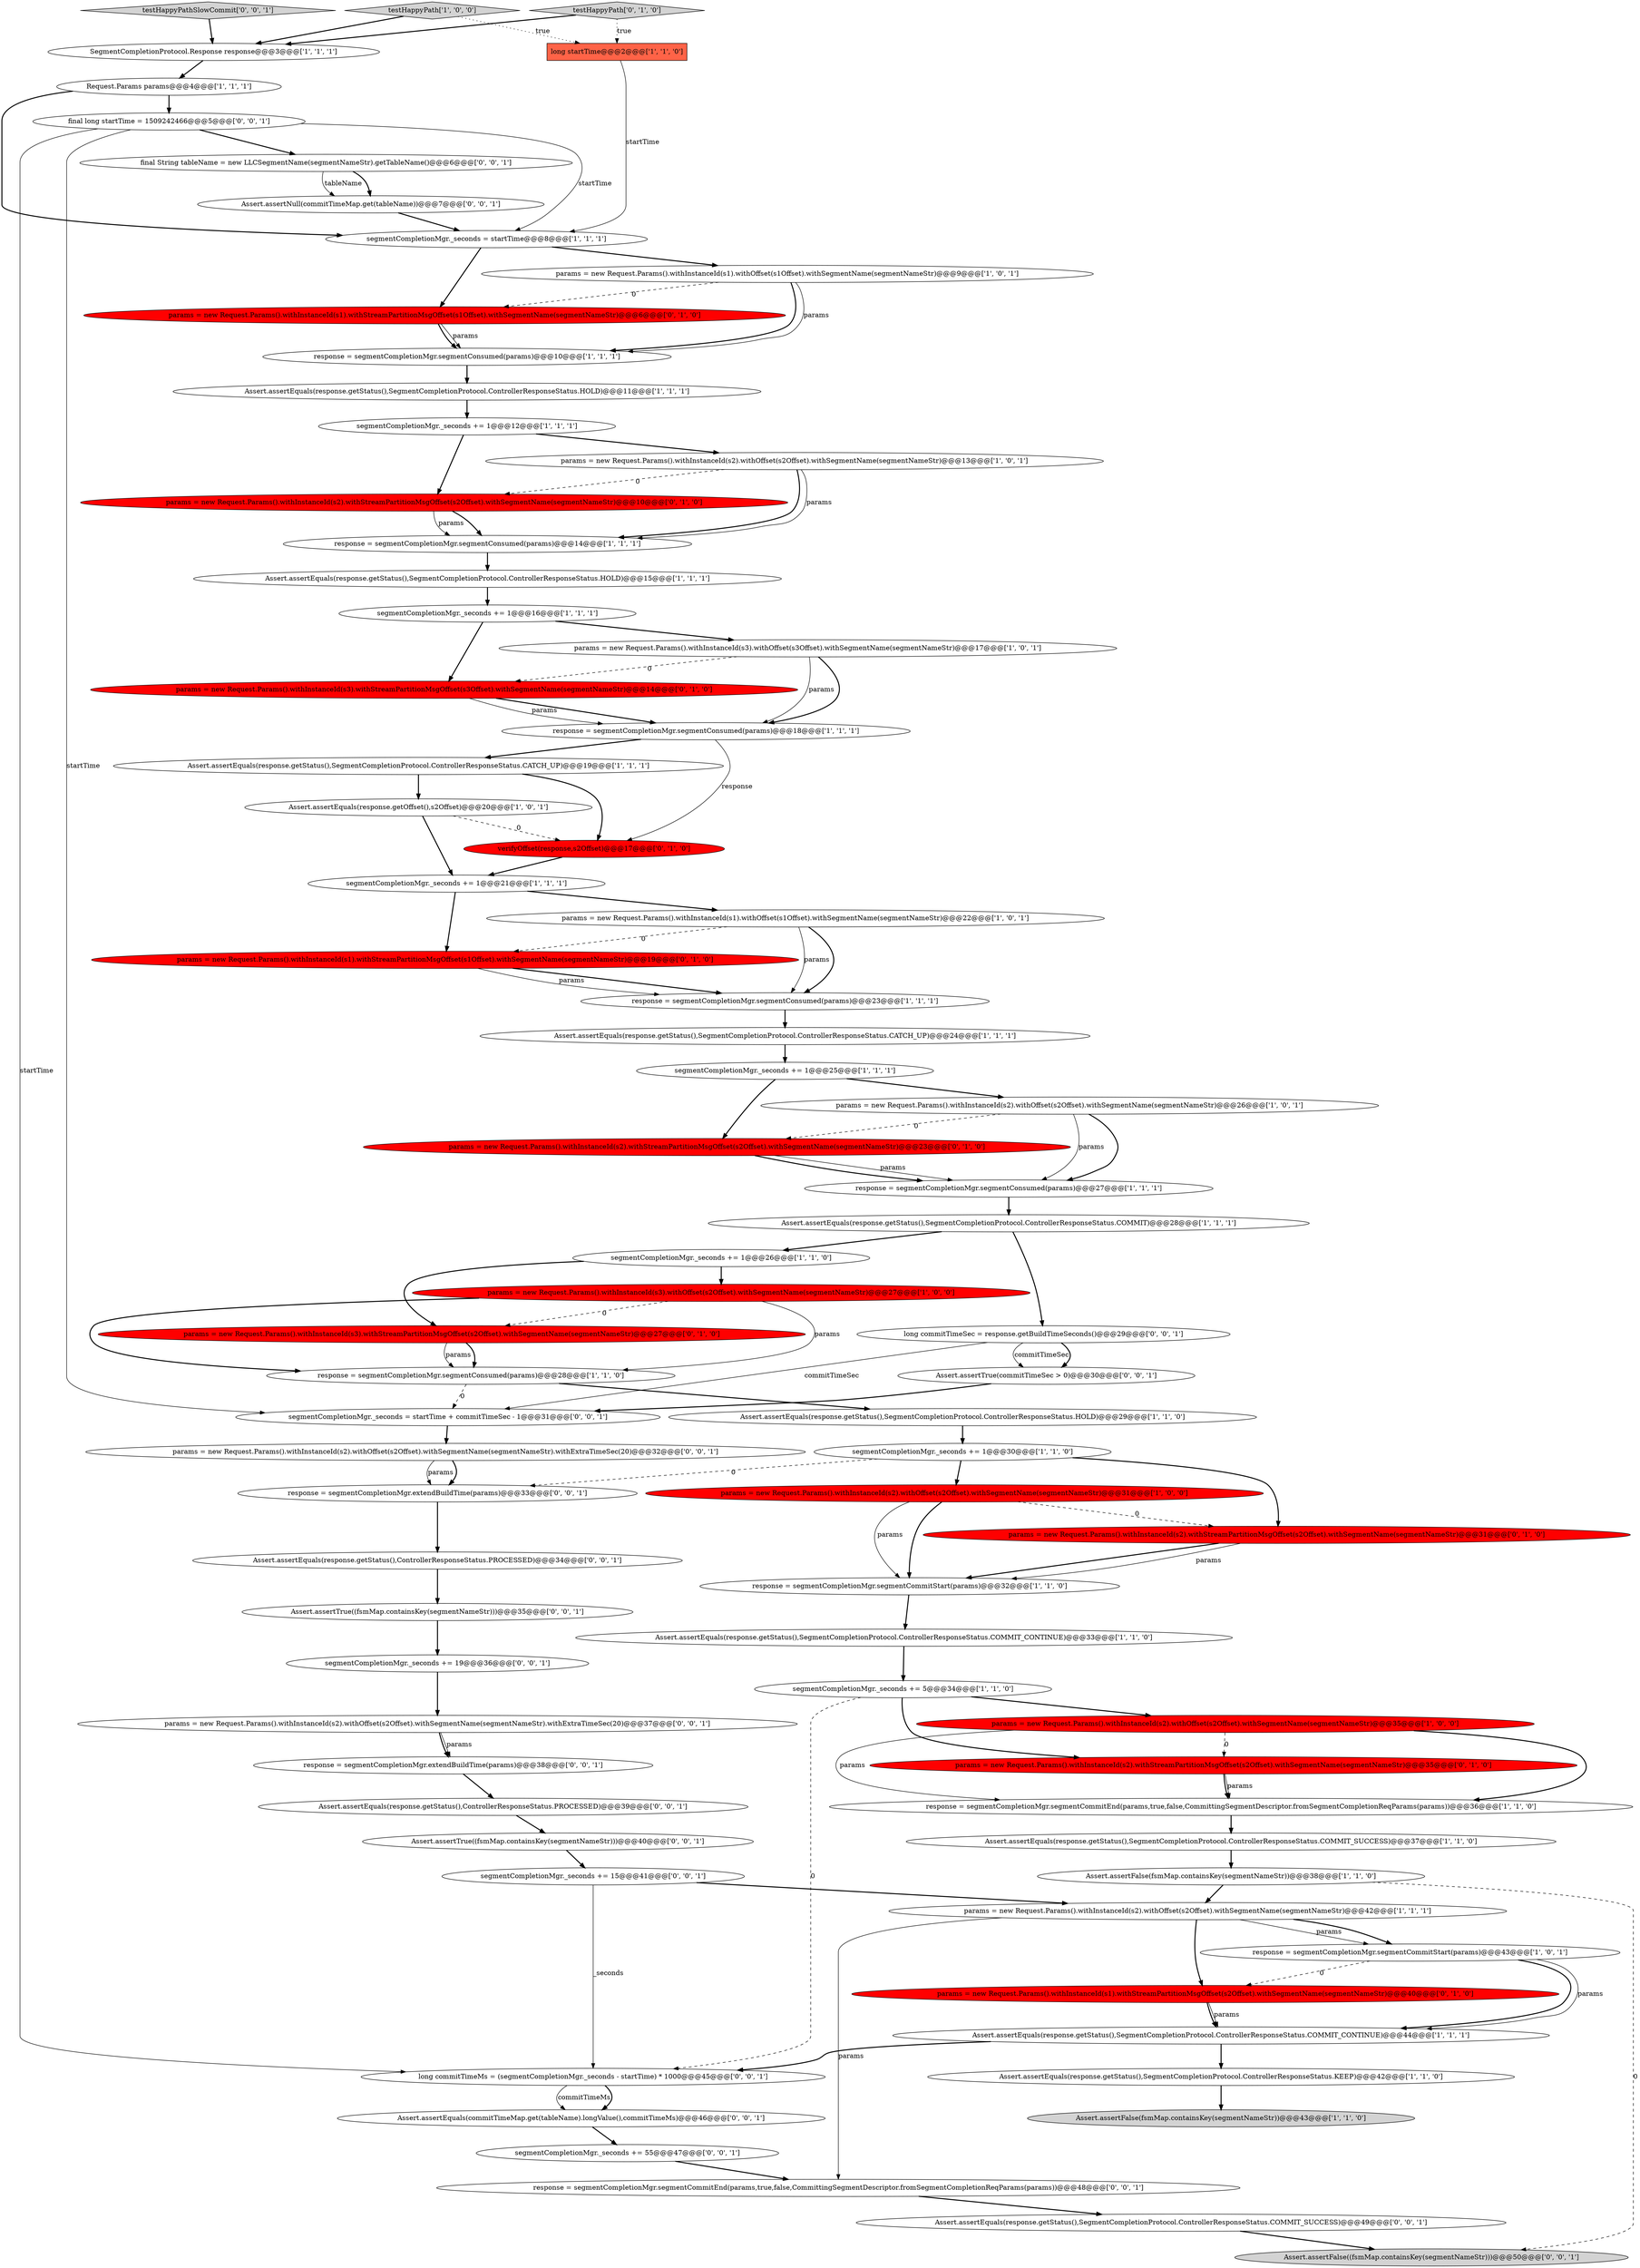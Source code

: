 digraph {
8 [style = filled, label = "Assert.assertEquals(response.getStatus(),SegmentCompletionProtocol.ControllerResponseStatus.HOLD)@@@29@@@['1', '1', '0']", fillcolor = white, shape = ellipse image = "AAA0AAABBB1BBB"];
40 [style = filled, label = "params = new Request.Params().withInstanceId(s2).withOffset(s2Offset).withSegmentName(segmentNameStr)@@@13@@@['1', '0', '1']", fillcolor = white, shape = ellipse image = "AAA0AAABBB1BBB"];
52 [style = filled, label = "params = new Request.Params().withInstanceId(s2).withStreamPartitionMsgOffset(s2Offset).withSegmentName(segmentNameStr)@@@35@@@['0', '1', '0']", fillcolor = red, shape = ellipse image = "AAA1AAABBB2BBB"];
60 [style = filled, label = "Assert.assertEquals(response.getStatus(),ControllerResponseStatus.PROCESSED)@@@34@@@['0', '0', '1']", fillcolor = white, shape = ellipse image = "AAA0AAABBB3BBB"];
34 [style = filled, label = "Assert.assertEquals(response.getStatus(),SegmentCompletionProtocol.ControllerResponseStatus.CATCH_UP)@@@24@@@['1', '1', '1']", fillcolor = white, shape = ellipse image = "AAA0AAABBB1BBB"];
9 [style = filled, label = "params = new Request.Params().withInstanceId(s3).withOffset(s3Offset).withSegmentName(segmentNameStr)@@@17@@@['1', '0', '1']", fillcolor = white, shape = ellipse image = "AAA0AAABBB1BBB"];
11 [style = filled, label = "params = new Request.Params().withInstanceId(s1).withOffset(s1Offset).withSegmentName(segmentNameStr)@@@22@@@['1', '0', '1']", fillcolor = white, shape = ellipse image = "AAA0AAABBB1BBB"];
46 [style = filled, label = "params = new Request.Params().withInstanceId(s2).withStreamPartitionMsgOffset(s2Offset).withSegmentName(segmentNameStr)@@@10@@@['0', '1', '0']", fillcolor = red, shape = ellipse image = "AAA1AAABBB2BBB"];
57 [style = filled, label = "segmentCompletionMgr._seconds += 15@@@41@@@['0', '0', '1']", fillcolor = white, shape = ellipse image = "AAA0AAABBB3BBB"];
1 [style = filled, label = "Assert.assertEquals(response.getStatus(),SegmentCompletionProtocol.ControllerResponseStatus.COMMIT_CONTINUE)@@@44@@@['1', '1', '1']", fillcolor = white, shape = ellipse image = "AAA0AAABBB1BBB"];
22 [style = filled, label = "params = new Request.Params().withInstanceId(s2).withOffset(s2Offset).withSegmentName(segmentNameStr)@@@35@@@['1', '0', '0']", fillcolor = red, shape = ellipse image = "AAA1AAABBB1BBB"];
66 [style = filled, label = "response = segmentCompletionMgr.extendBuildTime(params)@@@33@@@['0', '0', '1']", fillcolor = white, shape = ellipse image = "AAA0AAABBB3BBB"];
31 [style = filled, label = "segmentCompletionMgr._seconds += 1@@@12@@@['1', '1', '1']", fillcolor = white, shape = ellipse image = "AAA0AAABBB1BBB"];
42 [style = filled, label = "segmentCompletionMgr._seconds = startTime@@@8@@@['1', '1', '1']", fillcolor = white, shape = ellipse image = "AAA0AAABBB1BBB"];
67 [style = filled, label = "long commitTimeMs = (segmentCompletionMgr._seconds - startTime) * 1000@@@45@@@['0', '0', '1']", fillcolor = white, shape = ellipse image = "AAA0AAABBB3BBB"];
58 [style = filled, label = "response = segmentCompletionMgr.extendBuildTime(params)@@@38@@@['0', '0', '1']", fillcolor = white, shape = ellipse image = "AAA0AAABBB3BBB"];
19 [style = filled, label = "response = segmentCompletionMgr.segmentConsumed(params)@@@18@@@['1', '1', '1']", fillcolor = white, shape = ellipse image = "AAA0AAABBB1BBB"];
21 [style = filled, label = "params = new Request.Params().withInstanceId(s1).withOffset(s1Offset).withSegmentName(segmentNameStr)@@@9@@@['1', '0', '1']", fillcolor = white, shape = ellipse image = "AAA0AAABBB1BBB"];
76 [style = filled, label = "segmentCompletionMgr._seconds = startTime + commitTimeSec - 1@@@31@@@['0', '0', '1']", fillcolor = white, shape = ellipse image = "AAA0AAABBB3BBB"];
18 [style = filled, label = "Request.Params params@@@4@@@['1', '1', '1']", fillcolor = white, shape = ellipse image = "AAA0AAABBB1BBB"];
0 [style = filled, label = "response = segmentCompletionMgr.segmentConsumed(params)@@@14@@@['1', '1', '1']", fillcolor = white, shape = ellipse image = "AAA0AAABBB1BBB"];
47 [style = filled, label = "params = new Request.Params().withInstanceId(s1).withStreamPartitionMsgOffset(s2Offset).withSegmentName(segmentNameStr)@@@40@@@['0', '1', '0']", fillcolor = red, shape = ellipse image = "AAA1AAABBB2BBB"];
63 [style = filled, label = "Assert.assertTrue((fsmMap.containsKey(segmentNameStr)))@@@35@@@['0', '0', '1']", fillcolor = white, shape = ellipse image = "AAA0AAABBB3BBB"];
53 [style = filled, label = "testHappyPath['0', '1', '0']", fillcolor = lightgray, shape = diamond image = "AAA0AAABBB2BBB"];
35 [style = filled, label = "params = new Request.Params().withInstanceId(s2).withOffset(s2Offset).withSegmentName(segmentNameStr)@@@31@@@['1', '0', '0']", fillcolor = red, shape = ellipse image = "AAA1AAABBB1BBB"];
56 [style = filled, label = "Assert.assertFalse((fsmMap.containsKey(segmentNameStr)))@@@50@@@['0', '0', '1']", fillcolor = lightgray, shape = ellipse image = "AAA0AAABBB3BBB"];
68 [style = filled, label = "Assert.assertEquals(response.getStatus(),SegmentCompletionProtocol.ControllerResponseStatus.COMMIT_SUCCESS)@@@49@@@['0', '0', '1']", fillcolor = white, shape = ellipse image = "AAA0AAABBB3BBB"];
41 [style = filled, label = "Assert.assertFalse(fsmMap.containsKey(segmentNameStr))@@@43@@@['1', '1', '0']", fillcolor = lightgray, shape = ellipse image = "AAA0AAABBB1BBB"];
13 [style = filled, label = "Assert.assertEquals(response.getStatus(),SegmentCompletionProtocol.ControllerResponseStatus.HOLD)@@@11@@@['1', '1', '1']", fillcolor = white, shape = ellipse image = "AAA0AAABBB1BBB"];
6 [style = filled, label = "Assert.assertEquals(response.getStatus(),SegmentCompletionProtocol.ControllerResponseStatus.COMMIT)@@@28@@@['1', '1', '1']", fillcolor = white, shape = ellipse image = "AAA0AAABBB1BBB"];
55 [style = filled, label = "long commitTimeSec = response.getBuildTimeSeconds()@@@29@@@['0', '0', '1']", fillcolor = white, shape = ellipse image = "AAA0AAABBB3BBB"];
70 [style = filled, label = "final long startTime = 1509242466@@@5@@@['0', '0', '1']", fillcolor = white, shape = ellipse image = "AAA0AAABBB3BBB"];
23 [style = filled, label = "response = segmentCompletionMgr.segmentCommitEnd(params,true,false,CommittingSegmentDescriptor.fromSegmentCompletionReqParams(params))@@@36@@@['1', '1', '0']", fillcolor = white, shape = ellipse image = "AAA0AAABBB1BBB"];
36 [style = filled, label = "response = segmentCompletionMgr.segmentConsumed(params)@@@10@@@['1', '1', '1']", fillcolor = white, shape = ellipse image = "AAA0AAABBB1BBB"];
10 [style = filled, label = "Assert.assertEquals(response.getStatus(),SegmentCompletionProtocol.ControllerResponseStatus.KEEP)@@@42@@@['1', '1', '0']", fillcolor = white, shape = ellipse image = "AAA0AAABBB1BBB"];
20 [style = filled, label = "Assert.assertEquals(response.getStatus(),SegmentCompletionProtocol.ControllerResponseStatus.CATCH_UP)@@@19@@@['1', '1', '1']", fillcolor = white, shape = ellipse image = "AAA0AAABBB1BBB"];
44 [style = filled, label = "params = new Request.Params().withInstanceId(s2).withStreamPartitionMsgOffset(s2Offset).withSegmentName(segmentNameStr)@@@23@@@['0', '1', '0']", fillcolor = red, shape = ellipse image = "AAA1AAABBB2BBB"];
65 [style = filled, label = "Assert.assertTrue(commitTimeSec > 0)@@@30@@@['0', '0', '1']", fillcolor = white, shape = ellipse image = "AAA0AAABBB3BBB"];
24 [style = filled, label = "Assert.assertEquals(response.getStatus(),SegmentCompletionProtocol.ControllerResponseStatus.COMMIT_CONTINUE)@@@33@@@['1', '1', '0']", fillcolor = white, shape = ellipse image = "AAA0AAABBB1BBB"];
5 [style = filled, label = "response = segmentCompletionMgr.segmentCommitStart(params)@@@43@@@['1', '0', '1']", fillcolor = white, shape = ellipse image = "AAA0AAABBB1BBB"];
75 [style = filled, label = "response = segmentCompletionMgr.segmentCommitEnd(params,true,false,CommittingSegmentDescriptor.fromSegmentCompletionReqParams(params))@@@48@@@['0', '0', '1']", fillcolor = white, shape = ellipse image = "AAA0AAABBB3BBB"];
74 [style = filled, label = "Assert.assertNull(commitTimeMap.get(tableName))@@@7@@@['0', '0', '1']", fillcolor = white, shape = ellipse image = "AAA0AAABBB3BBB"];
64 [style = filled, label = "Assert.assertTrue((fsmMap.containsKey(segmentNameStr)))@@@40@@@['0', '0', '1']", fillcolor = white, shape = ellipse image = "AAA0AAABBB3BBB"];
71 [style = filled, label = "Assert.assertEquals(commitTimeMap.get(tableName).longValue(),commitTimeMs)@@@46@@@['0', '0', '1']", fillcolor = white, shape = ellipse image = "AAA0AAABBB3BBB"];
38 [style = filled, label = "testHappyPath['1', '0', '0']", fillcolor = lightgray, shape = diamond image = "AAA0AAABBB1BBB"];
2 [style = filled, label = "params = new Request.Params().withInstanceId(s2).withOffset(s2Offset).withSegmentName(segmentNameStr)@@@26@@@['1', '0', '1']", fillcolor = white, shape = ellipse image = "AAA0AAABBB1BBB"];
14 [style = filled, label = "params = new Request.Params().withInstanceId(s2).withOffset(s2Offset).withSegmentName(segmentNameStr)@@@42@@@['1', '1', '1']", fillcolor = white, shape = ellipse image = "AAA0AAABBB1BBB"];
26 [style = filled, label = "response = segmentCompletionMgr.segmentConsumed(params)@@@27@@@['1', '1', '1']", fillcolor = white, shape = ellipse image = "AAA0AAABBB1BBB"];
37 [style = filled, label = "segmentCompletionMgr._seconds += 1@@@30@@@['1', '1', '0']", fillcolor = white, shape = ellipse image = "AAA0AAABBB1BBB"];
15 [style = filled, label = "Assert.assertEquals(response.getOffset(),s2Offset)@@@20@@@['1', '0', '1']", fillcolor = white, shape = ellipse image = "AAA0AAABBB1BBB"];
73 [style = filled, label = "segmentCompletionMgr._seconds += 19@@@36@@@['0', '0', '1']", fillcolor = white, shape = ellipse image = "AAA0AAABBB3BBB"];
3 [style = filled, label = "Assert.assertEquals(response.getStatus(),SegmentCompletionProtocol.ControllerResponseStatus.HOLD)@@@15@@@['1', '1', '1']", fillcolor = white, shape = ellipse image = "AAA0AAABBB1BBB"];
4 [style = filled, label = "long startTime@@@2@@@['1', '1', '0']", fillcolor = tomato, shape = box image = "AAA0AAABBB1BBB"];
27 [style = filled, label = "response = segmentCompletionMgr.segmentConsumed(params)@@@28@@@['1', '1', '0']", fillcolor = white, shape = ellipse image = "AAA0AAABBB1BBB"];
28 [style = filled, label = "response = segmentCompletionMgr.segmentConsumed(params)@@@23@@@['1', '1', '1']", fillcolor = white, shape = ellipse image = "AAA0AAABBB1BBB"];
43 [style = filled, label = "params = new Request.Params().withInstanceId(s3).withStreamPartitionMsgOffset(s3Offset).withSegmentName(segmentNameStr)@@@14@@@['0', '1', '0']", fillcolor = red, shape = ellipse image = "AAA1AAABBB2BBB"];
50 [style = filled, label = "params = new Request.Params().withInstanceId(s1).withStreamPartitionMsgOffset(s1Offset).withSegmentName(segmentNameStr)@@@19@@@['0', '1', '0']", fillcolor = red, shape = ellipse image = "AAA1AAABBB2BBB"];
30 [style = filled, label = "Assert.assertEquals(response.getStatus(),SegmentCompletionProtocol.ControllerResponseStatus.COMMIT_SUCCESS)@@@37@@@['1', '1', '0']", fillcolor = white, shape = ellipse image = "AAA0AAABBB1BBB"];
25 [style = filled, label = "segmentCompletionMgr._seconds += 1@@@16@@@['1', '1', '1']", fillcolor = white, shape = ellipse image = "AAA0AAABBB1BBB"];
45 [style = filled, label = "params = new Request.Params().withInstanceId(s3).withStreamPartitionMsgOffset(s2Offset).withSegmentName(segmentNameStr)@@@27@@@['0', '1', '0']", fillcolor = red, shape = ellipse image = "AAA1AAABBB2BBB"];
16 [style = filled, label = "segmentCompletionMgr._seconds += 1@@@25@@@['1', '1', '1']", fillcolor = white, shape = ellipse image = "AAA0AAABBB1BBB"];
32 [style = filled, label = "SegmentCompletionProtocol.Response response@@@3@@@['1', '1', '1']", fillcolor = white, shape = ellipse image = "AAA0AAABBB1BBB"];
49 [style = filled, label = "params = new Request.Params().withInstanceId(s2).withStreamPartitionMsgOffset(s2Offset).withSegmentName(segmentNameStr)@@@31@@@['0', '1', '0']", fillcolor = red, shape = ellipse image = "AAA1AAABBB2BBB"];
17 [style = filled, label = "params = new Request.Params().withInstanceId(s3).withOffset(s2Offset).withSegmentName(segmentNameStr)@@@27@@@['1', '0', '0']", fillcolor = red, shape = ellipse image = "AAA1AAABBB1BBB"];
12 [style = filled, label = "segmentCompletionMgr._seconds += 5@@@34@@@['1', '1', '0']", fillcolor = white, shape = ellipse image = "AAA0AAABBB1BBB"];
54 [style = filled, label = "final String tableName = new LLCSegmentName(segmentNameStr).getTableName()@@@6@@@['0', '0', '1']", fillcolor = white, shape = ellipse image = "AAA0AAABBB3BBB"];
59 [style = filled, label = "params = new Request.Params().withInstanceId(s2).withOffset(s2Offset).withSegmentName(segmentNameStr).withExtraTimeSec(20)@@@32@@@['0', '0', '1']", fillcolor = white, shape = ellipse image = "AAA0AAABBB3BBB"];
62 [style = filled, label = "params = new Request.Params().withInstanceId(s2).withOffset(s2Offset).withSegmentName(segmentNameStr).withExtraTimeSec(20)@@@37@@@['0', '0', '1']", fillcolor = white, shape = ellipse image = "AAA0AAABBB3BBB"];
69 [style = filled, label = "testHappyPathSlowCommit['0', '0', '1']", fillcolor = lightgray, shape = diamond image = "AAA0AAABBB3BBB"];
7 [style = filled, label = "segmentCompletionMgr._seconds += 1@@@26@@@['1', '1', '0']", fillcolor = white, shape = ellipse image = "AAA0AAABBB1BBB"];
72 [style = filled, label = "segmentCompletionMgr._seconds += 55@@@47@@@['0', '0', '1']", fillcolor = white, shape = ellipse image = "AAA0AAABBB3BBB"];
33 [style = filled, label = "segmentCompletionMgr._seconds += 1@@@21@@@['1', '1', '1']", fillcolor = white, shape = ellipse image = "AAA0AAABBB1BBB"];
39 [style = filled, label = "Assert.assertFalse(fsmMap.containsKey(segmentNameStr))@@@38@@@['1', '1', '0']", fillcolor = white, shape = ellipse image = "AAA0AAABBB1BBB"];
48 [style = filled, label = "params = new Request.Params().withInstanceId(s1).withStreamPartitionMsgOffset(s1Offset).withSegmentName(segmentNameStr)@@@6@@@['0', '1', '0']", fillcolor = red, shape = ellipse image = "AAA1AAABBB2BBB"];
61 [style = filled, label = "Assert.assertEquals(response.getStatus(),ControllerResponseStatus.PROCESSED)@@@39@@@['0', '0', '1']", fillcolor = white, shape = ellipse image = "AAA0AAABBB3BBB"];
29 [style = filled, label = "response = segmentCompletionMgr.segmentCommitStart(params)@@@32@@@['1', '1', '0']", fillcolor = white, shape = ellipse image = "AAA0AAABBB1BBB"];
51 [style = filled, label = "verifyOffset(response,s2Offset)@@@17@@@['0', '1', '0']", fillcolor = red, shape = ellipse image = "AAA1AAABBB2BBB"];
1->67 [style = bold, label=""];
2->26 [style = bold, label=""];
46->0 [style = bold, label=""];
37->49 [style = bold, label=""];
14->5 [style = solid, label="params"];
73->62 [style = bold, label=""];
15->51 [style = dashed, label="0"];
45->27 [style = bold, label=""];
67->71 [style = solid, label="commitTimeMs"];
57->14 [style = bold, label=""];
39->14 [style = bold, label=""];
25->43 [style = bold, label=""];
42->48 [style = bold, label=""];
67->71 [style = bold, label=""];
10->41 [style = bold, label=""];
22->52 [style = dashed, label="0"];
70->67 [style = solid, label="startTime"];
59->66 [style = bold, label=""];
61->64 [style = bold, label=""];
14->75 [style = solid, label="params"];
19->51 [style = solid, label="response"];
43->19 [style = bold, label=""];
33->11 [style = bold, label=""];
63->73 [style = bold, label=""];
70->42 [style = solid, label="startTime"];
11->28 [style = solid, label="params"];
21->36 [style = bold, label=""];
43->19 [style = solid, label="params"];
53->32 [style = bold, label=""];
60->63 [style = bold, label=""];
21->48 [style = dashed, label="0"];
75->68 [style = bold, label=""];
31->40 [style = bold, label=""];
66->60 [style = bold, label=""];
31->46 [style = bold, label=""];
32->18 [style = bold, label=""];
42->21 [style = bold, label=""];
57->67 [style = solid, label="_seconds"];
13->31 [style = bold, label=""];
17->27 [style = bold, label=""];
20->15 [style = bold, label=""];
62->58 [style = solid, label="params"];
12->22 [style = bold, label=""];
48->36 [style = solid, label="params"];
45->27 [style = solid, label="params"];
52->23 [style = solid, label="params"];
0->3 [style = bold, label=""];
37->66 [style = dashed, label="0"];
11->28 [style = bold, label=""];
52->23 [style = bold, label=""];
35->49 [style = dashed, label="0"];
23->30 [style = bold, label=""];
22->23 [style = solid, label="params"];
19->20 [style = bold, label=""];
40->0 [style = bold, label=""];
65->76 [style = bold, label=""];
76->59 [style = bold, label=""];
38->4 [style = dotted, label="true"];
26->6 [style = bold, label=""];
17->45 [style = dashed, label="0"];
22->23 [style = bold, label=""];
33->50 [style = bold, label=""];
50->28 [style = bold, label=""];
38->32 [style = bold, label=""];
74->42 [style = bold, label=""];
55->65 [style = solid, label="commitTimeSec"];
5->1 [style = bold, label=""];
55->65 [style = bold, label=""];
70->54 [style = bold, label=""];
50->28 [style = solid, label="params"];
35->29 [style = solid, label="params"];
54->74 [style = bold, label=""];
4->42 [style = solid, label="startTime"];
53->4 [style = dotted, label="true"];
18->70 [style = bold, label=""];
6->7 [style = bold, label=""];
27->8 [style = bold, label=""];
64->57 [style = bold, label=""];
15->33 [style = bold, label=""];
47->1 [style = bold, label=""];
40->0 [style = solid, label="params"];
24->12 [style = bold, label=""];
58->61 [style = bold, label=""];
2->26 [style = solid, label="params"];
7->17 [style = bold, label=""];
35->29 [style = bold, label=""];
72->75 [style = bold, label=""];
44->26 [style = solid, label="params"];
25->9 [style = bold, label=""];
17->27 [style = solid, label="params"];
70->76 [style = solid, label="startTime"];
59->66 [style = solid, label="params"];
12->67 [style = dashed, label="0"];
9->43 [style = dashed, label="0"];
71->72 [style = bold, label=""];
6->55 [style = bold, label=""];
9->19 [style = solid, label="params"];
36->13 [style = bold, label=""];
16->44 [style = bold, label=""];
54->74 [style = solid, label="tableName"];
34->16 [style = bold, label=""];
20->51 [style = bold, label=""];
14->47 [style = bold, label=""];
9->19 [style = bold, label=""];
55->76 [style = solid, label="commitTimeSec"];
8->37 [style = bold, label=""];
37->35 [style = bold, label=""];
69->32 [style = bold, label=""];
14->5 [style = bold, label=""];
49->29 [style = bold, label=""];
39->56 [style = dashed, label="0"];
21->36 [style = solid, label="params"];
48->36 [style = bold, label=""];
46->0 [style = solid, label="params"];
28->34 [style = bold, label=""];
3->25 [style = bold, label=""];
5->47 [style = dashed, label="0"];
11->50 [style = dashed, label="0"];
62->58 [style = bold, label=""];
5->1 [style = solid, label="params"];
16->2 [style = bold, label=""];
68->56 [style = bold, label=""];
7->45 [style = bold, label=""];
40->46 [style = dashed, label="0"];
49->29 [style = solid, label="params"];
44->26 [style = bold, label=""];
47->1 [style = solid, label="params"];
30->39 [style = bold, label=""];
12->52 [style = bold, label=""];
18->42 [style = bold, label=""];
29->24 [style = bold, label=""];
1->10 [style = bold, label=""];
27->76 [style = dashed, label="0"];
2->44 [style = dashed, label="0"];
51->33 [style = bold, label=""];
}

